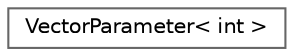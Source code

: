 digraph "Graphical Class Hierarchy"
{
 // LATEX_PDF_SIZE
  bgcolor="transparent";
  edge [fontname=Helvetica,fontsize=10,labelfontname=Helvetica,labelfontsize=10];
  node [fontname=Helvetica,fontsize=10,shape=box,height=0.2,width=0.4];
  rankdir="LR";
  Node0 [id="Node000000",label="VectorParameter\< int \>",height=0.2,width=0.4,color="grey40", fillcolor="white", style="filled",URL="$class_vector_parameter.html",tooltip=" "];
}
